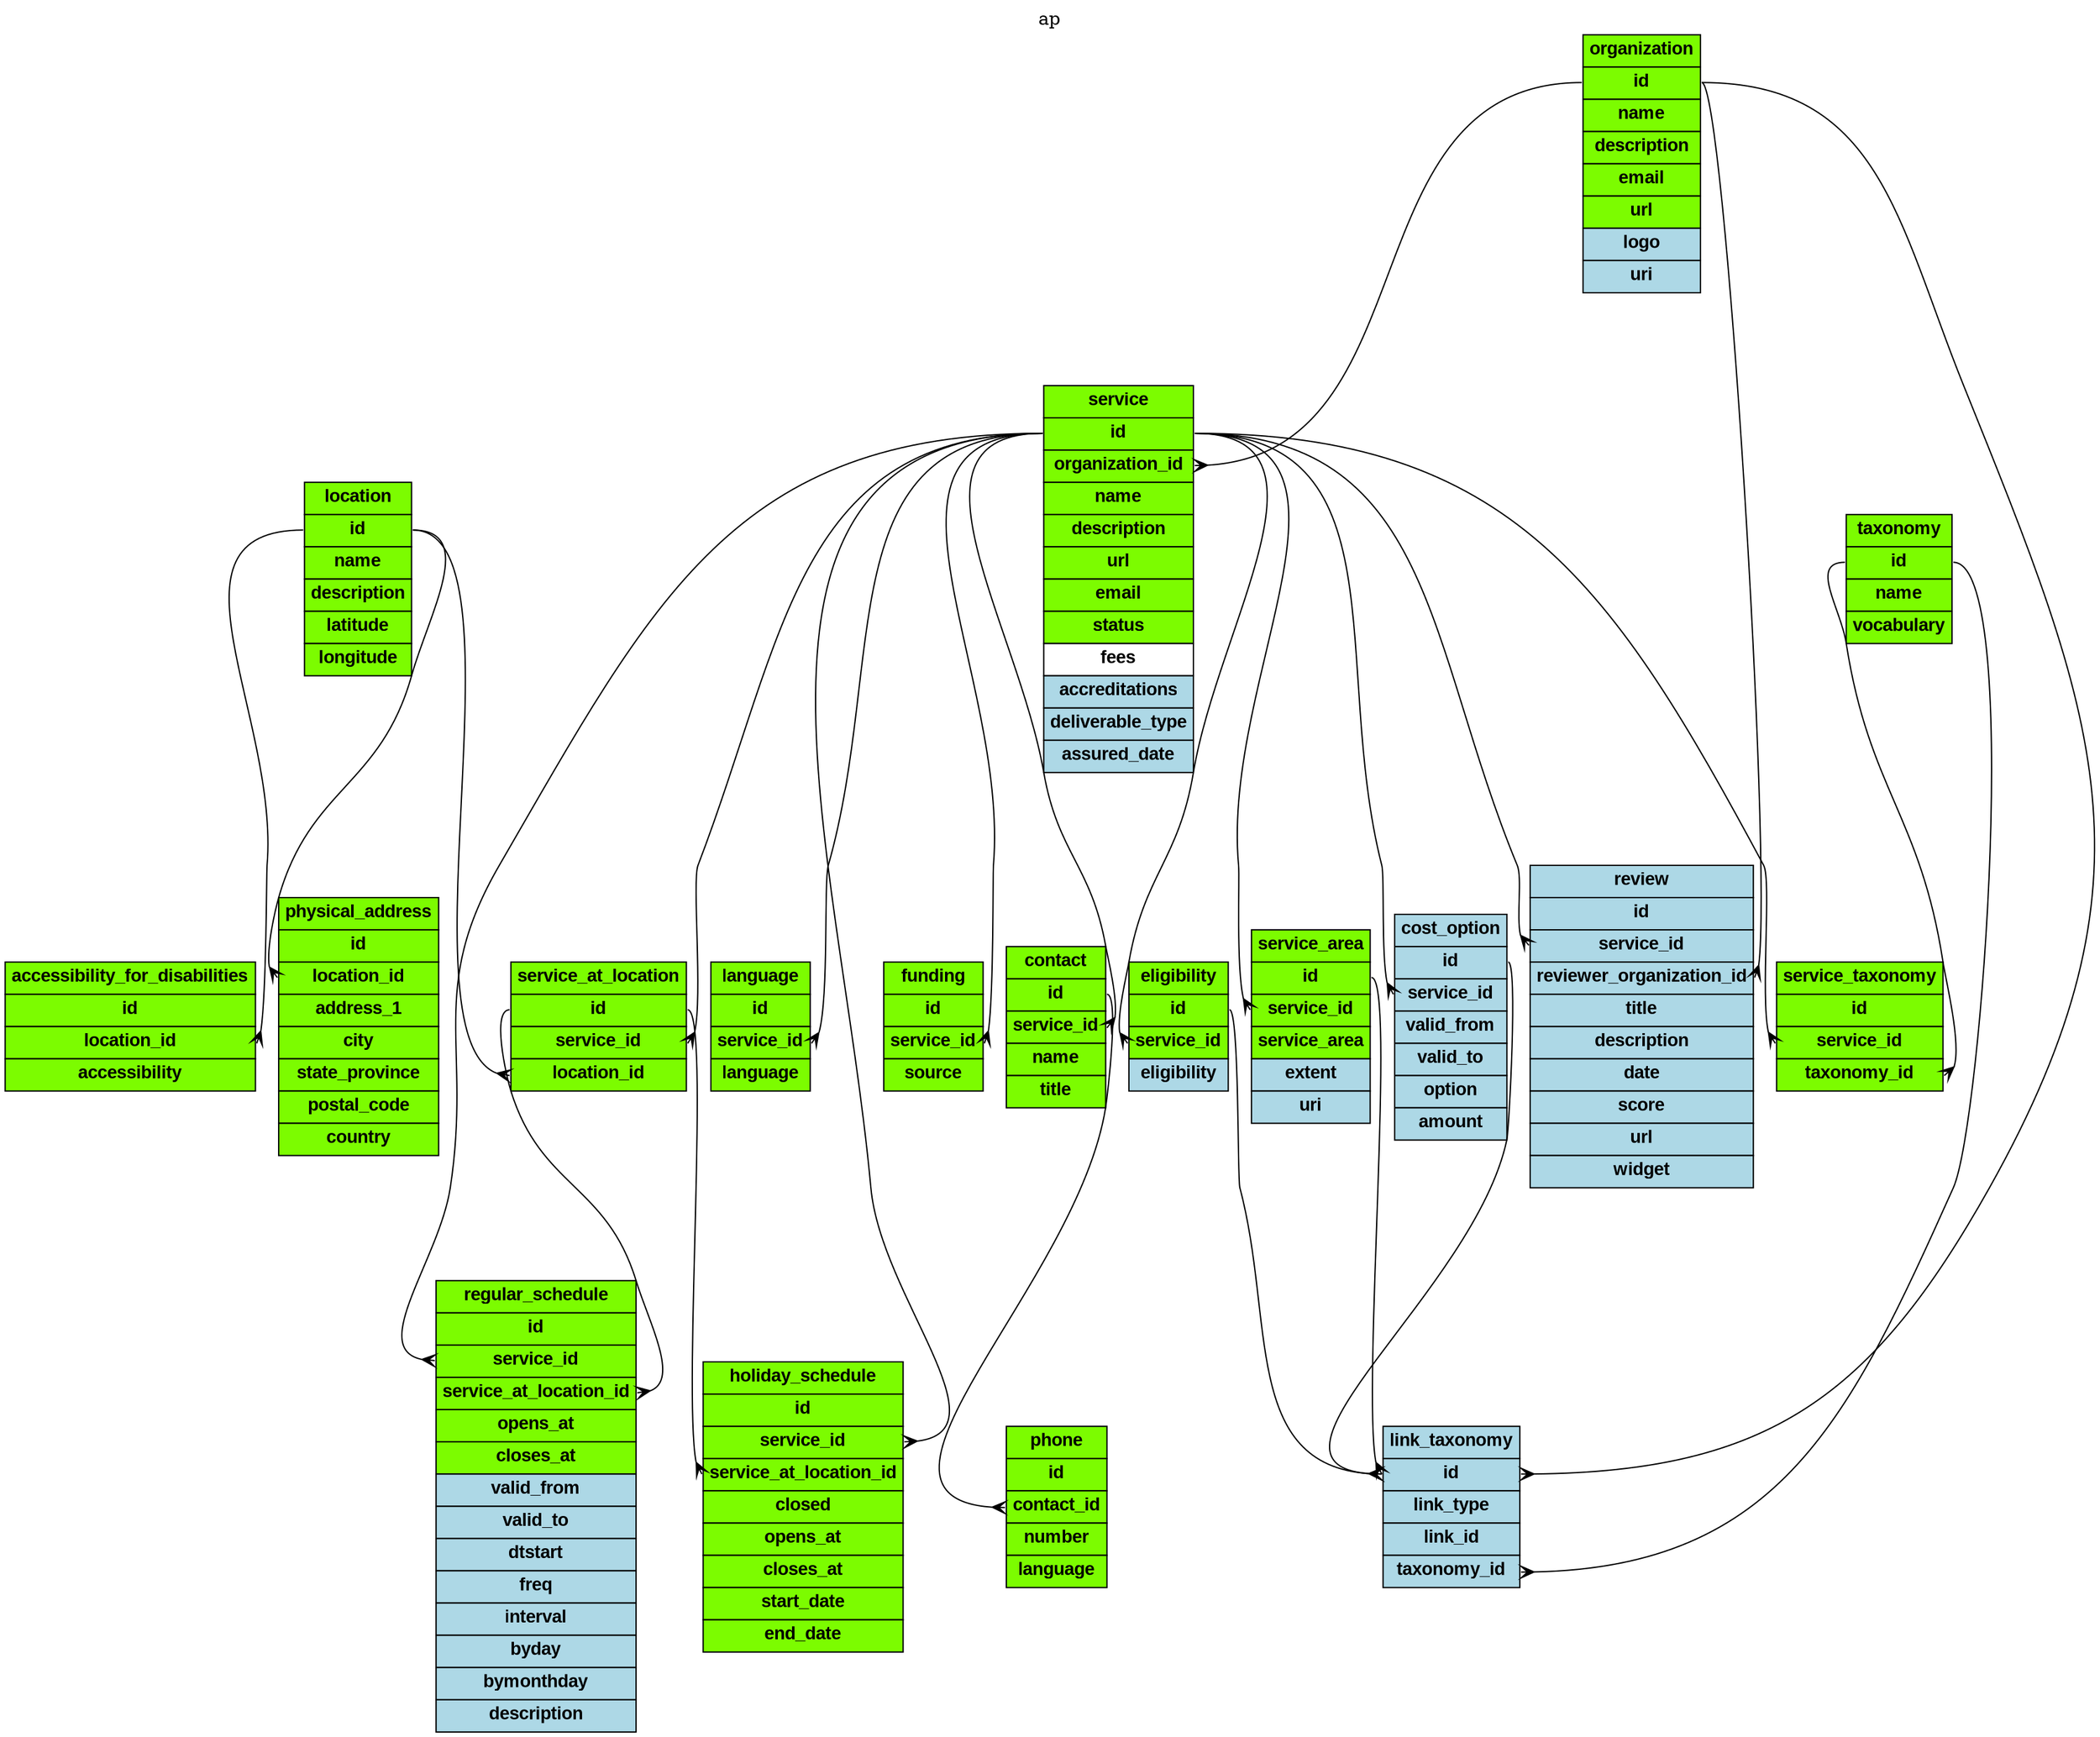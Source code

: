 digraph ap { 

            overlap = false;
            splines = true;
            ranksep = 1;
            pack = true;

label = "ap";labelloc = "t";
node[shape = none, margin = 0, color = black, fontname = "Arial", fontcolor = black, fontsize = 14];
            // One-to-many relation (from one, to many)
            edge[arrowhead = crow, arrowtail = none, dir = both];


organization [label=<
<table border="0" cellborder="1" cellspacing="0" cellpadding="4">
<tr><td bgcolor="lawngreen"><b>organization</b></td></tr>
<tr><td port='id'  bgcolor="lawngreen"><b>id</b></td></tr>
<tr><td  bgcolor="lawngreen"><b>name</b></td></tr>
<tr><td  bgcolor="lawngreen"><b>description</b></td></tr>
<tr><td  bgcolor="lawngreen"><b>email</b></td></tr>
<tr><td  bgcolor="lawngreen"><b>url</b></td></tr>
<tr><td  bgcolor="lightblue"><b>logo</b></td></tr>
<tr><td  bgcolor="lightblue"><b>uri</b></td></tr>
</table>
>]



service [label=<
<table border="0" cellborder="1" cellspacing="0" cellpadding="4">
<tr><td bgcolor="lawngreen"><b>service</b></td></tr>
<tr><td port='id'  bgcolor="lawngreen"><b>id</b></td></tr>
<tr><td port='organization_id'  bgcolor="lawngreen"><b>organization_id</b></td></tr>
<tr><td  bgcolor="lawngreen"><b>name</b></td></tr>
<tr><td  bgcolor="lawngreen"><b>description</b></td></tr>
<tr><td  bgcolor="lawngreen"><b>url</b></td></tr>
<tr><td  bgcolor="lawngreen"><b>email</b></td></tr>
<tr><td  bgcolor="lawngreen"><b>status</b></td></tr>
<tr><td  bgcolor="white"><b>fees</b></td></tr>
<tr><td  bgcolor="lightblue"><b>accreditations</b></td></tr>
<tr><td  bgcolor="lightblue"><b>deliverable_type</b></td></tr>
<tr><td  bgcolor="lightblue"><b>assured_date</b></td></tr>
</table>
>]

organization:id -> service:organization_id;


service_taxonomy [label=<
<table border="0" cellborder="1" cellspacing="0" cellpadding="4">
<tr><td bgcolor="lawngreen"><b>service_taxonomy</b></td></tr>
<tr><td port='id'  bgcolor="lawngreen"><b>id</b></td></tr>
<tr><td port='service_id'  bgcolor="lawngreen"><b>service_id</b></td></tr>
<tr><td port='taxonomy_id'  bgcolor="lawngreen"><b>taxonomy_id</b></td></tr>
</table>
>]

service:id -> service_taxonomy:service_id;
taxonomy:id -> service_taxonomy:taxonomy_id;


service_at_location [label=<
<table border="0" cellborder="1" cellspacing="0" cellpadding="4">
<tr><td bgcolor="lawngreen"><b>service_at_location</b></td></tr>
<tr><td port='id'  bgcolor="lawngreen"><b>id</b></td></tr>
<tr><td port='service_id'  bgcolor="lawngreen"><b>service_id</b></td></tr>
<tr><td port='location_id'  bgcolor="lawngreen"><b>location_id</b></td></tr>
</table>
>]

service:id -> service_at_location:service_id;
location:id -> service_at_location:location_id;


location [label=<
<table border="0" cellborder="1" cellspacing="0" cellpadding="4">
<tr><td bgcolor="lawngreen"><b>location</b></td></tr>
<tr><td port='id'  bgcolor="lawngreen"><b>id</b></td></tr>
<tr><td  bgcolor="lawngreen"><b>name</b></td></tr>
<tr><td  bgcolor="lawngreen"><b>description</b></td></tr>
<tr><td  bgcolor="lawngreen"><b>latitude</b></td></tr>
<tr><td  bgcolor="lawngreen"><b>longitude</b></td></tr>
</table>
>]



phone [label=<
<table border="0" cellborder="1" cellspacing="0" cellpadding="4">
<tr><td bgcolor="lawngreen"><b>phone</b></td></tr>
<tr><td port='id'  bgcolor="lawngreen"><b>id</b></td></tr>
<tr><td port='contact_id'  bgcolor="lawngreen"><b>contact_id</b></td></tr>
<tr><td  bgcolor="lawngreen"><b>number</b></td></tr>
<tr><td  bgcolor="lawngreen"><b>language</b></td></tr>
</table>
>]

contact:id -> phone:contact_id;


contact [label=<
<table border="0" cellborder="1" cellspacing="0" cellpadding="4">
<tr><td bgcolor="lawngreen"><b>contact</b></td></tr>
<tr><td port='id'  bgcolor="lawngreen"><b>id</b></td></tr>
<tr><td port='service_id'  bgcolor="lawngreen"><b>service_id</b></td></tr>
<tr><td  bgcolor="lawngreen"><b>name</b></td></tr>
<tr><td  bgcolor="lawngreen"><b>title</b></td></tr>
</table>
>]

service:id -> contact:service_id;


physical_address [label=<
<table border="0" cellborder="1" cellspacing="0" cellpadding="4">
<tr><td bgcolor="lawngreen"><b>physical_address</b></td></tr>
<tr><td port='id'  bgcolor="lawngreen"><b>id</b></td></tr>
<tr><td port='location_id'  bgcolor="lawngreen"><b>location_id</b></td></tr>
<tr><td  bgcolor="lawngreen"><b>address_1</b></td></tr>
<tr><td  bgcolor="lawngreen"><b>city</b></td></tr>
<tr><td  bgcolor="lawngreen"><b>state_province</b></td></tr>
<tr><td  bgcolor="lawngreen"><b>postal_code</b></td></tr>
<tr><td  bgcolor="lawngreen"><b>country</b></td></tr>
</table>
>]

location:id -> physical_address:location_id;


regular_schedule [label=<
<table border="0" cellborder="1" cellspacing="0" cellpadding="4">
<tr><td bgcolor="lawngreen"><b>regular_schedule</b></td></tr>
<tr><td port='id'  bgcolor="lawngreen"><b>id</b></td></tr>
<tr><td port='service_id'  bgcolor="lawngreen"><b>service_id</b></td></tr>
<tr><td port='service_at_location_id'  bgcolor="lawngreen"><b>service_at_location_id</b></td></tr>
<tr><td  bgcolor="lawngreen"><b>opens_at</b></td></tr>
<tr><td  bgcolor="lawngreen"><b>closes_at</b></td></tr>
<tr><td  bgcolor="lightblue"><b>valid_from</b></td></tr>
<tr><td  bgcolor="lightblue"><b>valid_to</b></td></tr>
<tr><td  bgcolor="lightblue"><b>dtstart</b></td></tr>
<tr><td  bgcolor="lightblue"><b>freq</b></td></tr>
<tr><td  bgcolor="lightblue"><b>interval</b></td></tr>
<tr><td  bgcolor="lightblue"><b>byday</b></td></tr>
<tr><td  bgcolor="lightblue"><b>bymonthday</b></td></tr>
<tr><td  bgcolor="lightblue"><b>description</b></td></tr>
</table>
>]

service:id -> regular_schedule:service_id;
service_at_location:id -> regular_schedule:service_at_location_id;


holiday_schedule [label=<
<table border="0" cellborder="1" cellspacing="0" cellpadding="4">
<tr><td bgcolor="lawngreen"><b>holiday_schedule</b></td></tr>
<tr><td port='id'  bgcolor="lawngreen"><b>id</b></td></tr>
<tr><td port='service_id'  bgcolor="lawngreen"><b>service_id</b></td></tr>
<tr><td port='service_at_location_id'  bgcolor="lawngreen"><b>service_at_location_id</b></td></tr>
<tr><td  bgcolor="lawngreen"><b>closed</b></td></tr>
<tr><td  bgcolor="lawngreen"><b>opens_at</b></td></tr>
<tr><td  bgcolor="lawngreen"><b>closes_at</b></td></tr>
<tr><td  bgcolor="lawngreen"><b>start_date</b></td></tr>
<tr><td  bgcolor="lawngreen"><b>end_date</b></td></tr>
</table>
>]

service:id -> holiday_schedule:service_id;
service_at_location:id -> holiday_schedule:service_at_location_id;


funding [label=<
<table border="0" cellborder="1" cellspacing="0" cellpadding="4">
<tr><td bgcolor="lawngreen"><b>funding</b></td></tr>
<tr><td port='id'  bgcolor="lawngreen"><b>id</b></td></tr>
<tr><td port='service_id'  bgcolor="lawngreen"><b>service_id</b></td></tr>
<tr><td  bgcolor="lawngreen"><b>source</b></td></tr>
</table>
>]

service:id -> funding:service_id;


eligibility [label=<
<table border="0" cellborder="1" cellspacing="0" cellpadding="4">
<tr><td bgcolor="lawngreen"><b>eligibility</b></td></tr>
<tr><td port='id'  bgcolor="lawngreen"><b>id</b></td></tr>
<tr><td port='service_id'  bgcolor="lawngreen"><b>service_id</b></td></tr>
<tr><td  bgcolor="lightblue"><b>eligibility</b></td></tr>
</table>
>]

service:id -> eligibility:service_id;


service_area [label=<
<table border="0" cellborder="1" cellspacing="0" cellpadding="4">
<tr><td bgcolor="lawngreen"><b>service_area</b></td></tr>
<tr><td port='id'  bgcolor="lawngreen"><b>id</b></td></tr>
<tr><td port='service_id'  bgcolor="lawngreen"><b>service_id</b></td></tr>
<tr><td  bgcolor="lawngreen"><b>service_area</b></td></tr>
<tr><td  bgcolor="lightblue"><b>extent</b></td></tr>
<tr><td  bgcolor="lightblue"><b>uri</b></td></tr>
</table>
>]

service:id -> service_area:service_id;


language [label=<
<table border="0" cellborder="1" cellspacing="0" cellpadding="4">
<tr><td bgcolor="lawngreen"><b>language</b></td></tr>
<tr><td port='id'  bgcolor="lawngreen"><b>id</b></td></tr>
<tr><td port='service_id'  bgcolor="lawngreen"><b>service_id</b></td></tr>
<tr><td  bgcolor="lawngreen"><b>language</b></td></tr>
</table>
>]

service:id -> language:service_id;


accessibility_for_disabilities [label=<
<table border="0" cellborder="1" cellspacing="0" cellpadding="4">
<tr><td bgcolor="lawngreen"><b>accessibility_for_disabilities</b></td></tr>
<tr><td port='id'  bgcolor="lawngreen"><b>id</b></td></tr>
<tr><td port='location_id'  bgcolor="lawngreen"><b>location_id</b></td></tr>
<tr><td  bgcolor="lawngreen"><b>accessibility</b></td></tr>
</table>
>]

location:id -> accessibility_for_disabilities:location_id;


taxonomy [label=<
<table border="0" cellborder="1" cellspacing="0" cellpadding="4">
<tr><td bgcolor="lawngreen"><b>taxonomy</b></td></tr>
<tr><td port='id'  bgcolor="lawngreen"><b>id</b></td></tr>
<tr><td  bgcolor="lawngreen"><b>name</b></td></tr>
<tr><td  bgcolor="lawngreen"><b>vocabulary</b></td></tr>
</table>
>]



cost_option [label=<
<table border="0" cellborder="1" cellspacing="0" cellpadding="4">
<tr><td bgcolor="lightblue"><b>cost_option</b></td></tr>
<tr><td port='id'  bgcolor="lightblue"><b>id</b></td></tr>
<tr><td port='service_id'  bgcolor="lightblue"><b>service_id</b></td></tr>
<tr><td  bgcolor="lightblue"><b>valid_from</b></td></tr>
<tr><td  bgcolor="lightblue"><b>valid_to</b></td></tr>
<tr><td  bgcolor="lightblue"><b>option</b></td></tr>
<tr><td  bgcolor="lightblue"><b>amount</b></td></tr>
</table>
>]

service:id -> cost_option:service_id;


review [label=<
<table border="0" cellborder="1" cellspacing="0" cellpadding="4">
<tr><td bgcolor="lightblue"><b>review</b></td></tr>
<tr><td port='id'  bgcolor="lightblue"><b>id</b></td></tr>
<tr><td port='service_id'  bgcolor="lightblue"><b>service_id</b></td></tr>
<tr><td port='reviewer_organization_id'  bgcolor="lightblue"><b>reviewer_organization_id</b></td></tr>
<tr><td  bgcolor="lightblue"><b>title</b></td></tr>
<tr><td  bgcolor="lightblue"><b>description</b></td></tr>
<tr><td  bgcolor="lightblue"><b>date</b></td></tr>
<tr><td  bgcolor="lightblue"><b>score</b></td></tr>
<tr><td  bgcolor="lightblue"><b>url</b></td></tr>
<tr><td  bgcolor="lightblue"><b>widget</b></td></tr>
</table>
>]

service:id -> review:service_id;
organization:id -> review:reviewer_organization_id;


link_taxonomy [label=<
<table border="0" cellborder="1" cellspacing="0" cellpadding="4">
<tr><td bgcolor="lightblue"><b>link_taxonomy</b></td></tr>
<tr><td port='id'  bgcolor="lightblue"><b>id</b></td></tr>
<tr><td  bgcolor="lightblue"><b>link_type</b></td></tr>
<tr><td  bgcolor="lightblue"><b>link_id</b></td></tr>
<tr><td port='taxonomy_id'  bgcolor="lightblue"><b>taxonomy_id</b></td></tr>
</table>
>]

eligibility:id -> link_taxonomy:id;
service_area:id -> link_taxonomy:id;
cost_option:id -> link_taxonomy:id;
organization:id -> link_taxonomy:id;
taxonomy:id -> link_taxonomy:taxonomy_id;

}
